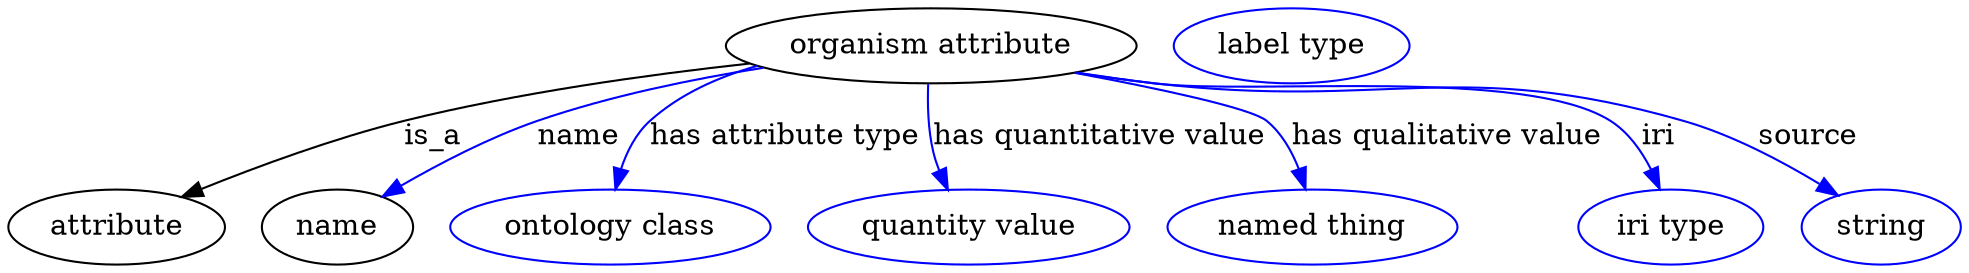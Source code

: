 digraph {
	graph [bb="0,0,764.84,123"];
	node [label="\N"];
	"organism attribute"	[height=0.5,
		label="organism attribute",
		pos="372.3,105",
		width=2.0943];
	attribute	[height=0.5,
		pos="40.296,18",
		width=1.1193];
	"organism attribute" -> attribute	[label=is_a,
		lp="178.3,61.5",
		pos="e,67.483,31.598 305.98,96.207 265.47,90.578 212.85,81.711 167.3,69 136.06,60.286 101.94,46.602 76.93,35.751"];
	name	[height=0.5,
		pos="129.3,18",
		width=0.84854];
	"organism attribute" -> name	[color=blue,
		label=name,
		lp="240.8,61.5",
		pos="e,149.59,31.454 313.72,93.512 286.38,87.746 253.69,79.588 225.3,69 201.95,60.293 177.03,47.192 158.44,36.584",
		style=solid];
	"has attribute type"	[color=blue,
		height=0.5,
		label="ontology class",
		pos="239.3,18",
		width=1.7151];
	"organism attribute" -> "has attribute type"	[color=blue,
		label="has attribute type",
		lp="321.3,61.5",
		pos="e,247.6,35.899 320.2,91.978 304.42,86.674 287.73,79.244 274.3,69 265.79,62.514 258.55,53.37 252.9,44.672",
		style=solid];
	"has quantitative value"	[color=blue,
		height=0.5,
		label="quantity value",
		pos="380.3,18",
		width=1.6971];
	"organism attribute" -> "has quantitative value"	[color=blue,
		label="has quantitative value",
		lp="432.8,61.5",
		pos="e,376.27,35.996 371.89,86.827 371.85,77.157 372.11,64.875 373.3,54 373.58,51.413 373.96,48.732 374.39,46.059",
		style=solid];
	"has qualitative value"	[color=blue,
		height=0.5,
		label="named thing",
		pos="514.3,18",
		width=1.5346];
	"organism attribute" -> "has qualitative value"	[color=blue,
		label="has qualitative value",
		lp="559.3,61.5",
		pos="e,510.72,36.053 427.36,92.679 453.94,86.293 482.22,77.837 492.3,69 499.27,62.887 504.12,54.152 507.46,45.69",
		style=solid];
	iri	[color=blue,
		height=0.5,
		label="iri type",
		pos="649.3,18",
		width=1.011];
	"organism attribute" -> iri	[color=blue,
		label=iri,
		lp="640.8,61.5",
		pos="e,643.54,36.267 426.59,92.413 436.76,90.449 447.33,88.547 457.3,87 493.09,81.443 588.81,88.562 619.3,69 628.02,63.4 634.57,54.278 \
639.28,45.348",
		style=solid];
	source	[color=blue,
		height=0.5,
		label=string,
		pos="734.3,18",
		width=0.84854];
	"organism attribute" -> source	[color=blue,
		label=source,
		lp="701.3,61.5",
		pos="e,716.68,32.868 426.11,92.353 436.43,90.371 447.17,88.478 457.3,87 542.98,74.492 569.03,96.022 651.3,69 671.93,62.223 692.86,49.567 \
708.54,38.683",
		style=solid];
	attribute_name	[color=blue,
		height=0.5,
		label="label type",
		pos="511.3,105",
		width=1.2638];
}
